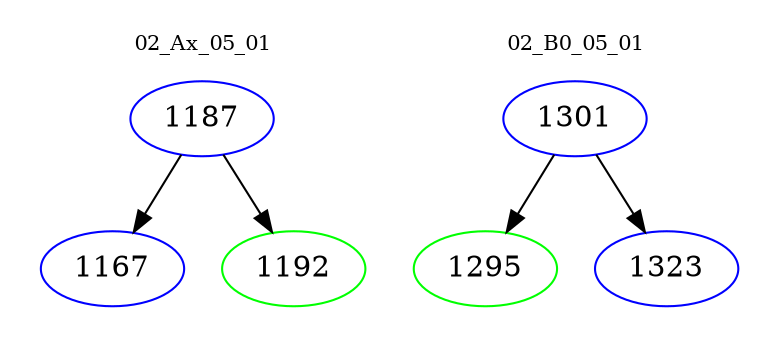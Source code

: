 digraph{
subgraph cluster_0 {
color = white
label = "02_Ax_05_01";
fontsize=10;
T0_1187 [label="1187", color="blue"]
T0_1187 -> T0_1167 [color="black"]
T0_1167 [label="1167", color="blue"]
T0_1187 -> T0_1192 [color="black"]
T0_1192 [label="1192", color="green"]
}
subgraph cluster_1 {
color = white
label = "02_B0_05_01";
fontsize=10;
T1_1301 [label="1301", color="blue"]
T1_1301 -> T1_1295 [color="black"]
T1_1295 [label="1295", color="green"]
T1_1301 -> T1_1323 [color="black"]
T1_1323 [label="1323", color="blue"]
}
}
